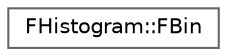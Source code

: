 digraph "Graphical Class Hierarchy"
{
 // INTERACTIVE_SVG=YES
 // LATEX_PDF_SIZE
  bgcolor="transparent";
  edge [fontname=Helvetica,fontsize=10,labelfontname=Helvetica,labelfontsize=10];
  node [fontname=Helvetica,fontsize=10,shape=box,height=0.2,width=0.4];
  rankdir="LR";
  Node0 [id="Node000000",label="FHistogram::FBin",height=0.2,width=0.4,color="grey40", fillcolor="white", style="filled",URL="$d2/da4/structFHistogram_1_1FBin.html",tooltip="Bin."];
}
